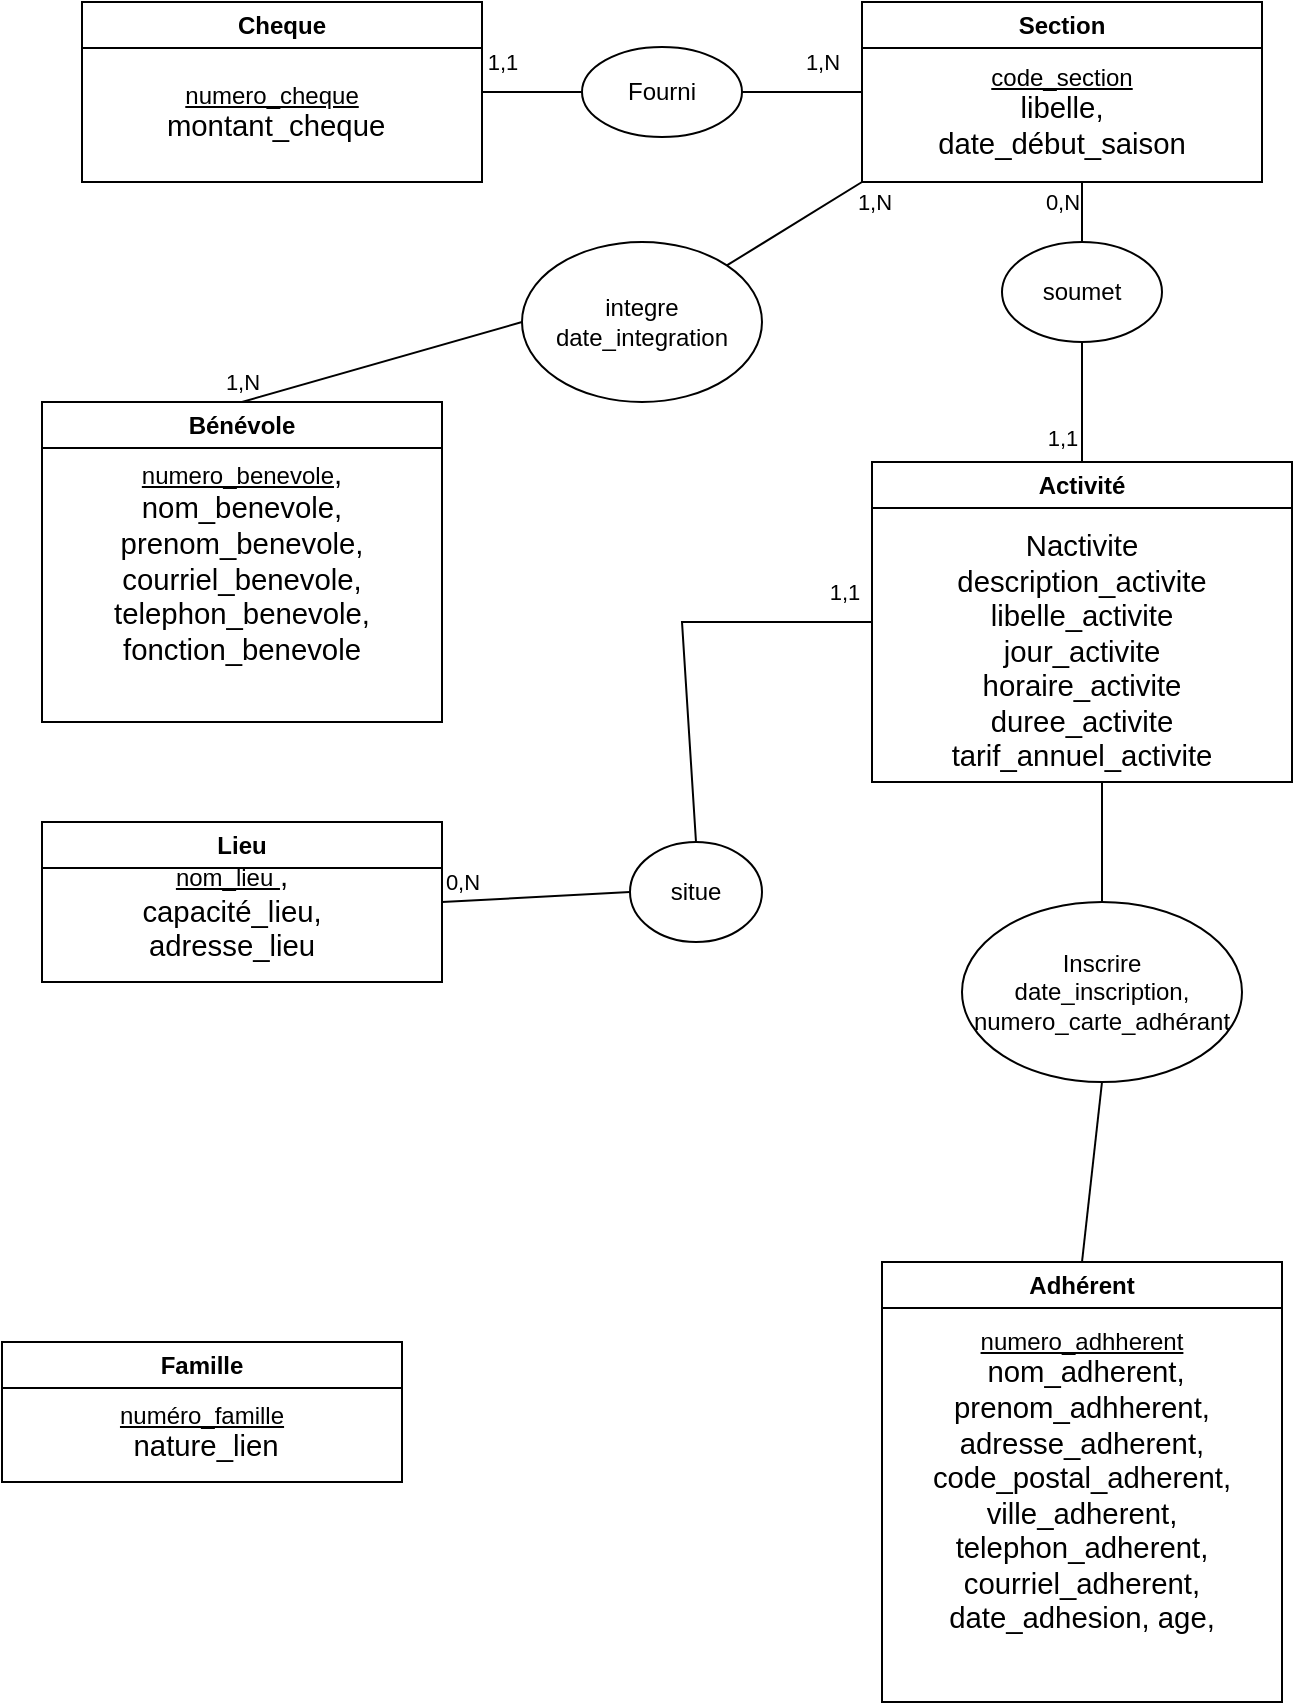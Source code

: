 <mxfile version="22.0.8" type="github">
  <diagram name="Page-1" id="Z1H5cb4nOgfpt247MVPV">
    <mxGraphModel dx="882" dy="604" grid="1" gridSize="10" guides="1" tooltips="1" connect="1" arrows="1" fold="1" page="1" pageScale="1" pageWidth="827" pageHeight="1169" math="0" shadow="0">
      <root>
        <mxCell id="0" />
        <mxCell id="1" parent="0" />
        <mxCell id="l4y7giBjrZG4BQ_seJTM-2" value="&lt;font style=&quot;vertical-align: inherit;&quot;&gt;&lt;font style=&quot;vertical-align: inherit;&quot;&gt;Famille&lt;/font&gt;&lt;/font&gt;" style="swimlane;whiteSpace=wrap;html=1;" parent="1" vertex="1">
          <mxGeometry x="10" y="700" width="200" height="70" as="geometry" />
        </mxCell>
        <mxCell id="l4y7giBjrZG4BQ_seJTM-3" value="&lt;u&gt;&lt;font style=&quot;vertical-align: inherit;&quot;&gt;&lt;font style=&quot;vertical-align: inherit;&quot;&gt;numéro_famille&lt;br&gt;&lt;/font&gt;&lt;/font&gt;&lt;/u&gt;&lt;span style=&quot;font-size:11.0pt;font-family:&amp;quot;Arial&amp;quot;,sans-serif;mso-fareast-font-family:&lt;br/&gt;NSimSun;mso-bidi-font-family:&amp;quot;Lucida Sans&amp;quot;;mso-ansi-language:FR;mso-fareast-language:&lt;br/&gt;ZH-CN;mso-bidi-language:HI&quot;&gt;&lt;font style=&quot;vertical-align: inherit;&quot;&gt;&lt;font style=&quot;vertical-align: inherit;&quot;&gt;&amp;nbsp;nature_lien&lt;/font&gt;&lt;/font&gt;&lt;/span&gt;" style="text;html=1;strokeColor=none;fillColor=none;align=center;verticalAlign=middle;whiteSpace=wrap;rounded=0;" parent="l4y7giBjrZG4BQ_seJTM-2" vertex="1">
          <mxGeometry x="70" y="30" width="60" height="30" as="geometry" />
        </mxCell>
        <mxCell id="l4y7giBjrZG4BQ_seJTM-4" value="Section" style="swimlane;whiteSpace=wrap;html=1;" parent="1" vertex="1">
          <mxGeometry x="440" y="30" width="200" height="90" as="geometry" />
        </mxCell>
        <mxCell id="l4y7giBjrZG4BQ_seJTM-5" value="&lt;u&gt;&lt;font style=&quot;vertical-align: inherit;&quot;&gt;&lt;font style=&quot;vertical-align: inherit;&quot;&gt;code_section&lt;br&gt;&lt;/font&gt;&lt;/font&gt;&lt;/u&gt;&lt;span style=&quot;font-size:11.0pt;font-family:&amp;quot;Arial&amp;quot;,sans-serif;mso-fareast-font-family:&lt;br/&gt;NSimSun;mso-bidi-font-family:&amp;quot;Lucida Sans&amp;quot;;mso-ansi-language:FR;mso-fareast-language:&lt;br/&gt;ZH-CN;mso-bidi-language:HI&quot;&gt;&lt;font style=&quot;vertical-align: inherit;&quot;&gt;&lt;font style=&quot;vertical-align: inherit;&quot;&gt;libelle, date_début_saison&lt;/font&gt;&lt;/font&gt;&lt;/span&gt;" style="text;html=1;strokeColor=none;fillColor=none;align=center;verticalAlign=middle;whiteSpace=wrap;rounded=0;" parent="l4y7giBjrZG4BQ_seJTM-4" vertex="1">
          <mxGeometry x="70" y="40" width="60" height="30" as="geometry" />
        </mxCell>
        <mxCell id="l4y7giBjrZG4BQ_seJTM-14" value="Bénévole" style="swimlane;whiteSpace=wrap;html=1;" parent="1" vertex="1">
          <mxGeometry x="30" y="230" width="200" height="160" as="geometry" />
        </mxCell>
        <mxCell id="l4y7giBjrZG4BQ_seJTM-15" value="&lt;u&gt;&lt;font style=&quot;vertical-align: inherit;&quot;&gt;&lt;font style=&quot;vertical-align: inherit;&quot;&gt;numero_benevole&lt;/font&gt;&lt;/font&gt;&lt;/u&gt;&lt;span style=&quot;font-size:11.0pt;&lt;br/&gt;font-family:&amp;quot;Arial&amp;quot;,sans-serif;mso-fareast-font-family:NSimSun;mso-bidi-font-family:&lt;br/&gt;&amp;quot;Lucida Sans&amp;quot;;mso-ansi-language:EN-US;mso-fareast-language:ZH-CN;mso-bidi-language:&lt;br/&gt;HI&quot; lang=&quot;EN-US&quot;&gt;&lt;font style=&quot;vertical-align: inherit;&quot;&gt;&lt;font style=&quot;vertical-align: inherit;&quot;&gt;, nom_benevole, prenom_benevole, courriel_benevole, telephon_benevole, fonction_benevole&lt;/font&gt;&lt;/font&gt;&lt;/span&gt;" style="text;html=1;strokeColor=none;fillColor=none;align=center;verticalAlign=middle;whiteSpace=wrap;rounded=0;" parent="l4y7giBjrZG4BQ_seJTM-14" vertex="1">
          <mxGeometry x="70" y="65" width="60" height="30" as="geometry" />
        </mxCell>
        <mxCell id="l4y7giBjrZG4BQ_seJTM-19" value="Activité" style="swimlane;whiteSpace=wrap;html=1;" parent="1" vertex="1">
          <mxGeometry x="445" y="260" width="210" height="160" as="geometry" />
        </mxCell>
        <mxCell id="l4y7giBjrZG4BQ_seJTM-20" value="&lt;font style=&quot;vertical-align: inherit;&quot;&gt;&lt;font style=&quot;vertical-align: inherit;&quot;&gt;&lt;font style=&quot;vertical-align: inherit;&quot;&gt;&lt;font style=&quot;vertical-align: inherit;&quot;&gt;&lt;font face=&quot;Arial, sans-serif&quot;&gt;&lt;span style=&quot;font-size: 11pt;&quot;&gt;Nactivite description_activite libelle_activite jour_activite horaire_activite duree_activite tarif_annuel_activite&lt;/span&gt;&lt;/font&gt;&lt;/font&gt;&lt;/font&gt;&lt;/font&gt;&lt;/font&gt;" style="text;html=1;strokeColor=none;fillColor=none;align=center;verticalAlign=middle;whiteSpace=wrap;rounded=0;" parent="l4y7giBjrZG4BQ_seJTM-19" vertex="1">
          <mxGeometry x="75" y="80" width="60" height="30" as="geometry" />
        </mxCell>
        <mxCell id="l4y7giBjrZG4BQ_seJTM-24" value="Adhérent" style="swimlane;whiteSpace=wrap;html=1;" parent="1" vertex="1">
          <mxGeometry x="450" y="660" width="200" height="220" as="geometry" />
        </mxCell>
        <mxCell id="l4y7giBjrZG4BQ_seJTM-25" value="&lt;u&gt;&lt;font style=&quot;vertical-align: inherit;&quot;&gt;&lt;font style=&quot;vertical-align: inherit;&quot;&gt;&lt;font style=&quot;vertical-align: inherit;&quot;&gt;&lt;font style=&quot;vertical-align: inherit;&quot;&gt;numero_adhherent &lt;/font&gt;&lt;/font&gt;&lt;/font&gt;&lt;/font&gt;&lt;/u&gt;&lt;span style=&quot;font-size:11.0pt;&lt;br/&gt;font-family:&amp;quot;Arial&amp;quot;,sans-serif;mso-fareast-font-family:NSimSun;mso-bidi-font-family:&lt;br/&gt;&amp;quot;Lucida Sans&amp;quot;;mso-ansi-language:EN-US;mso-fareast-language:ZH-CN;mso-bidi-language:&lt;br/&gt;HI&quot; lang=&quot;EN-US&quot;&gt;&lt;font style=&quot;vertical-align: inherit;&quot;&gt;&lt;font style=&quot;vertical-align: inherit;&quot;&gt;&lt;font style=&quot;vertical-align: inherit;&quot;&gt;&lt;font style=&quot;vertical-align: inherit;&quot;&gt;&amp;nbsp;nom_adherent, prenom_adhherent, adresse_adherent, code_postal_adherent, ville_adherent, telephon_adherent, courriel_adherent, date_adhesion, age,&lt;/font&gt;&lt;/font&gt;&lt;/font&gt;&lt;/font&gt;&lt;/span&gt;" style="text;html=1;strokeColor=none;fillColor=none;align=center;verticalAlign=middle;whiteSpace=wrap;rounded=0;" parent="l4y7giBjrZG4BQ_seJTM-24" vertex="1">
          <mxGeometry x="70" y="95" width="60" height="30" as="geometry" />
        </mxCell>
        <mxCell id="l4y7giBjrZG4BQ_seJTM-29" value="&lt;font style=&quot;vertical-align: inherit;&quot;&gt;&lt;font style=&quot;vertical-align: inherit;&quot;&gt;Cheque&lt;/font&gt;&lt;/font&gt;" style="swimlane;whiteSpace=wrap;html=1;" parent="1" vertex="1">
          <mxGeometry x="50" y="30" width="200" height="90" as="geometry" />
        </mxCell>
        <mxCell id="l4y7giBjrZG4BQ_seJTM-30" value="&lt;u&gt;&lt;font style=&quot;vertical-align: inherit;&quot;&gt;&lt;font style=&quot;vertical-align: inherit;&quot;&gt;numero_cheque&lt;br&gt;&lt;/font&gt;&lt;/font&gt;&lt;/u&gt;&lt;span style=&quot;font-size:11.0pt;font-family:&amp;quot;Arial&amp;quot;,sans-serif;mso-fareast-font-family:&lt;br/&gt;NSimSun;mso-bidi-font-family:&amp;quot;Lucida Sans&amp;quot;;mso-ansi-language:FR;mso-fareast-language:&lt;br/&gt;ZH-CN;mso-bidi-language:HI&quot;&gt;&lt;font style=&quot;vertical-align: inherit;&quot;&gt;&lt;font style=&quot;vertical-align: inherit;&quot;&gt;&amp;nbsp;montant_cheque&lt;/font&gt;&lt;/font&gt;&lt;/span&gt;" style="text;html=1;strokeColor=none;fillColor=none;align=center;verticalAlign=middle;whiteSpace=wrap;rounded=0;" parent="l4y7giBjrZG4BQ_seJTM-29" vertex="1">
          <mxGeometry x="65" y="40" width="60" height="30" as="geometry" />
        </mxCell>
        <mxCell id="l4y7giBjrZG4BQ_seJTM-32" value="Lieu" style="swimlane;whiteSpace=wrap;html=1;" parent="1" vertex="1">
          <mxGeometry x="30" y="440" width="200" height="80" as="geometry" />
        </mxCell>
        <mxCell id="l4y7giBjrZG4BQ_seJTM-33" value="&lt;u&gt;&lt;font style=&quot;vertical-align: inherit;&quot;&gt;&lt;font style=&quot;vertical-align: inherit;&quot;&gt;nom_lieu &lt;/font&gt;&lt;/font&gt;&lt;/u&gt;&lt;span style=&quot;font-size:11.0pt;font-family:&amp;quot;Arial&amp;quot;,sans-serif;mso-fareast-font-family:&lt;br/&gt;NSimSun;mso-bidi-font-family:&amp;quot;Lucida Sans&amp;quot;;mso-ansi-language:FR;mso-fareast-language:&lt;br/&gt;ZH-CN;mso-bidi-language:HI&quot;&gt;&lt;font style=&quot;vertical-align: inherit;&quot;&gt;&lt;font style=&quot;vertical-align: inherit;&quot;&gt;, capacité&lt;/font&gt;&lt;/font&gt;&lt;/span&gt;&lt;span style=&quot;font-size:11.0pt;font-family:&lt;br/&gt;&amp;quot;Arial&amp;quot;,sans-serif;mso-fareast-font-family:NSimSun;mso-bidi-font-family:&amp;quot;Lucida Sans&amp;quot;;&lt;br/&gt;mso-ansi-language:FR;mso-fareast-language:ZH-CN;mso-bidi-language:HI&quot;&gt;&lt;font style=&quot;vertical-align: inherit;&quot;&gt;&lt;font style=&quot;vertical-align: inherit;&quot;&gt;_lieu, adresse_lieu&lt;/font&gt;&lt;/font&gt;&lt;/span&gt;" style="text;html=1;strokeColor=none;fillColor=none;align=center;verticalAlign=middle;whiteSpace=wrap;rounded=0;" parent="l4y7giBjrZG4BQ_seJTM-32" vertex="1">
          <mxGeometry x="65" y="30" width="60" height="30" as="geometry" />
        </mxCell>
        <mxCell id="yP5zEzGh9lMOg15uP4kJ-4" value="&lt;font style=&quot;vertical-align: inherit;&quot;&gt;&lt;font style=&quot;vertical-align: inherit;&quot;&gt;soumet&lt;/font&gt;&lt;/font&gt;" style="ellipse;whiteSpace=wrap;html=1;" vertex="1" parent="1">
          <mxGeometry x="510" y="150" width="80" height="50" as="geometry" />
        </mxCell>
        <mxCell id="yP5zEzGh9lMOg15uP4kJ-5" value="" style="endArrow=none;html=1;rounded=0;entryX=0.5;entryY=1;entryDx=0;entryDy=0;exitX=0.5;exitY=0;exitDx=0;exitDy=0;" edge="1" parent="1" source="l4y7giBjrZG4BQ_seJTM-19" target="yP5zEzGh9lMOg15uP4kJ-4">
          <mxGeometry width="50" height="50" relative="1" as="geometry">
            <mxPoint x="520" y="250" as="sourcePoint" />
            <mxPoint x="570" y="200" as="targetPoint" />
          </mxGeometry>
        </mxCell>
        <mxCell id="yP5zEzGh9lMOg15uP4kJ-11" value="&lt;font style=&quot;vertical-align: inherit;&quot;&gt;&lt;font style=&quot;vertical-align: inherit;&quot;&gt;1,1&lt;/font&gt;&lt;/font&gt;" style="edgeLabel;html=1;align=center;verticalAlign=middle;resizable=0;points=[];" vertex="1" connectable="0" parent="yP5zEzGh9lMOg15uP4kJ-5">
          <mxGeometry x="-0.6" y="1" relative="1" as="geometry">
            <mxPoint x="-9" as="offset" />
          </mxGeometry>
        </mxCell>
        <mxCell id="yP5zEzGh9lMOg15uP4kJ-10" value="" style="endArrow=none;html=1;rounded=0;exitX=0.5;exitY=0;exitDx=0;exitDy=0;" edge="1" parent="1" source="yP5zEzGh9lMOg15uP4kJ-4">
          <mxGeometry width="50" height="50" relative="1" as="geometry">
            <mxPoint x="530" y="180" as="sourcePoint" />
            <mxPoint x="550" y="120" as="targetPoint" />
          </mxGeometry>
        </mxCell>
        <mxCell id="yP5zEzGh9lMOg15uP4kJ-12" value="&lt;font style=&quot;vertical-align: inherit;&quot;&gt;&lt;font style=&quot;vertical-align: inherit;&quot;&gt;0,N&lt;/font&gt;&lt;/font&gt;" style="edgeLabel;html=1;align=center;verticalAlign=middle;resizable=0;points=[];" vertex="1" connectable="0" parent="yP5zEzGh9lMOg15uP4kJ-10">
          <mxGeometry y="-9" relative="1" as="geometry">
            <mxPoint x="-19" y="-5" as="offset" />
          </mxGeometry>
        </mxCell>
        <mxCell id="yP5zEzGh9lMOg15uP4kJ-13" value="&lt;font style=&quot;vertical-align: inherit;&quot;&gt;&lt;font style=&quot;vertical-align: inherit;&quot;&gt;Fourni&lt;/font&gt;&lt;/font&gt;" style="ellipse;whiteSpace=wrap;html=1;" vertex="1" parent="1">
          <mxGeometry x="300" y="52.5" width="80" height="45" as="geometry" />
        </mxCell>
        <mxCell id="yP5zEzGh9lMOg15uP4kJ-14" value="" style="endArrow=none;html=1;rounded=0;entryX=0;entryY=0.5;entryDx=0;entryDy=0;exitX=1;exitY=0.5;exitDx=0;exitDy=0;" edge="1" parent="1" source="yP5zEzGh9lMOg15uP4kJ-13" target="l4y7giBjrZG4BQ_seJTM-4">
          <mxGeometry width="50" height="50" relative="1" as="geometry">
            <mxPoint x="380" y="120" as="sourcePoint" />
            <mxPoint x="450" y="80" as="targetPoint" />
          </mxGeometry>
        </mxCell>
        <mxCell id="yP5zEzGh9lMOg15uP4kJ-16" value="&lt;font style=&quot;vertical-align: inherit;&quot;&gt;&lt;font style=&quot;vertical-align: inherit;&quot;&gt;1,N&lt;/font&gt;&lt;/font&gt;" style="edgeLabel;html=1;align=center;verticalAlign=middle;resizable=0;points=[];" vertex="1" connectable="0" parent="yP5zEzGh9lMOg15uP4kJ-14">
          <mxGeometry x="-0.2" y="-3" relative="1" as="geometry">
            <mxPoint x="16" y="-18" as="offset" />
          </mxGeometry>
        </mxCell>
        <mxCell id="yP5zEzGh9lMOg15uP4kJ-15" value="" style="endArrow=none;html=1;rounded=0;entryX=0;entryY=0.5;entryDx=0;entryDy=0;exitX=1;exitY=0.5;exitDx=0;exitDy=0;" edge="1" parent="1" source="l4y7giBjrZG4BQ_seJTM-29" target="yP5zEzGh9lMOg15uP4kJ-13">
          <mxGeometry width="50" height="50" relative="1" as="geometry">
            <mxPoint x="250" y="100" as="sourcePoint" />
            <mxPoint x="300" y="50" as="targetPoint" />
          </mxGeometry>
        </mxCell>
        <mxCell id="yP5zEzGh9lMOg15uP4kJ-17" value="&lt;font style=&quot;vertical-align: inherit;&quot;&gt;&lt;font style=&quot;vertical-align: inherit;&quot;&gt;1,1&lt;/font&gt;&lt;/font&gt;" style="edgeLabel;html=1;align=center;verticalAlign=middle;resizable=0;points=[];" vertex="1" connectable="0" parent="yP5zEzGh9lMOg15uP4kJ-15">
          <mxGeometry x="-0.16" y="7" relative="1" as="geometry">
            <mxPoint x="-11" y="-8" as="offset" />
          </mxGeometry>
        </mxCell>
        <mxCell id="yP5zEzGh9lMOg15uP4kJ-18" value="&lt;font style=&quot;vertical-align: inherit;&quot;&gt;&lt;font style=&quot;vertical-align: inherit;&quot;&gt;integre&lt;br&gt;date_integration&lt;br&gt;&lt;/font&gt;&lt;/font&gt;" style="ellipse;whiteSpace=wrap;html=1;" vertex="1" parent="1">
          <mxGeometry x="270" y="150" width="120" height="80" as="geometry" />
        </mxCell>
        <mxCell id="yP5zEzGh9lMOg15uP4kJ-19" value="" style="endArrow=none;html=1;rounded=0;exitX=1;exitY=0;exitDx=0;exitDy=0;" edge="1" parent="1" source="yP5zEzGh9lMOg15uP4kJ-18">
          <mxGeometry width="50" height="50" relative="1" as="geometry">
            <mxPoint x="390" y="170" as="sourcePoint" />
            <mxPoint x="440" y="120" as="targetPoint" />
          </mxGeometry>
        </mxCell>
        <mxCell id="yP5zEzGh9lMOg15uP4kJ-22" value="&lt;font style=&quot;vertical-align: inherit;&quot;&gt;&lt;font style=&quot;vertical-align: inherit;&quot;&gt;1,N&lt;/font&gt;&lt;/font&gt;" style="edgeLabel;html=1;align=center;verticalAlign=middle;resizable=0;points=[];" vertex="1" connectable="0" parent="yP5zEzGh9lMOg15uP4kJ-19">
          <mxGeometry x="0.531" relative="1" as="geometry">
            <mxPoint x="21" as="offset" />
          </mxGeometry>
        </mxCell>
        <mxCell id="yP5zEzGh9lMOg15uP4kJ-20" value="" style="endArrow=none;html=1;rounded=0;entryX=0;entryY=0.5;entryDx=0;entryDy=0;exitX=0.5;exitY=0;exitDx=0;exitDy=0;" edge="1" parent="1" source="l4y7giBjrZG4BQ_seJTM-14" target="yP5zEzGh9lMOg15uP4kJ-18">
          <mxGeometry width="50" height="50" relative="1" as="geometry">
            <mxPoint x="230" y="260" as="sourcePoint" />
            <mxPoint x="280" y="210" as="targetPoint" />
          </mxGeometry>
        </mxCell>
        <mxCell id="yP5zEzGh9lMOg15uP4kJ-23" value="&lt;font style=&quot;vertical-align: inherit;&quot;&gt;&lt;font style=&quot;vertical-align: inherit;&quot;&gt;1,N&lt;/font&gt;&lt;/font&gt;" style="edgeLabel;html=1;align=center;verticalAlign=middle;resizable=0;points=[];" vertex="1" connectable="0" parent="yP5zEzGh9lMOg15uP4kJ-20">
          <mxGeometry x="-0.383" y="4" relative="1" as="geometry">
            <mxPoint x="-42" y="6" as="offset" />
          </mxGeometry>
        </mxCell>
        <mxCell id="yP5zEzGh9lMOg15uP4kJ-24" value="&lt;font style=&quot;vertical-align: inherit;&quot;&gt;&lt;font style=&quot;vertical-align: inherit;&quot;&gt;situe&lt;/font&gt;&lt;/font&gt;" style="ellipse;whiteSpace=wrap;html=1;" vertex="1" parent="1">
          <mxGeometry x="324" y="450" width="66" height="50" as="geometry" />
        </mxCell>
        <mxCell id="yP5zEzGh9lMOg15uP4kJ-25" value="" style="endArrow=none;html=1;rounded=0;entryX=0;entryY=0.5;entryDx=0;entryDy=0;exitX=0.5;exitY=0;exitDx=0;exitDy=0;" edge="1" parent="1" source="yP5zEzGh9lMOg15uP4kJ-24" target="l4y7giBjrZG4BQ_seJTM-19">
          <mxGeometry width="50" height="50" relative="1" as="geometry">
            <mxPoint x="340" y="340" as="sourcePoint" />
            <mxPoint x="360" y="320" as="targetPoint" />
            <Array as="points">
              <mxPoint x="350" y="340" />
            </Array>
          </mxGeometry>
        </mxCell>
        <mxCell id="yP5zEzGh9lMOg15uP4kJ-27" value="&lt;font style=&quot;vertical-align: inherit;&quot;&gt;&lt;font style=&quot;vertical-align: inherit;&quot;&gt;1,1&lt;/font&gt;&lt;/font&gt;" style="edgeLabel;html=1;align=center;verticalAlign=middle;resizable=0;points=[];" vertex="1" connectable="0" parent="yP5zEzGh9lMOg15uP4kJ-25">
          <mxGeometry x="0.708" y="3" relative="1" as="geometry">
            <mxPoint x="15" y="-12" as="offset" />
          </mxGeometry>
        </mxCell>
        <mxCell id="yP5zEzGh9lMOg15uP4kJ-26" value="" style="endArrow=none;html=1;rounded=0;entryX=0;entryY=0.5;entryDx=0;entryDy=0;exitX=1;exitY=0.5;exitDx=0;exitDy=0;" edge="1" parent="1" source="l4y7giBjrZG4BQ_seJTM-32" target="yP5zEzGh9lMOg15uP4kJ-24">
          <mxGeometry width="50" height="50" relative="1" as="geometry">
            <mxPoint x="240" y="510" as="sourcePoint" />
            <mxPoint x="290" y="460" as="targetPoint" />
          </mxGeometry>
        </mxCell>
        <mxCell id="yP5zEzGh9lMOg15uP4kJ-28" value="&lt;font style=&quot;vertical-align: inherit;&quot;&gt;&lt;font style=&quot;vertical-align: inherit;&quot;&gt;0,N&lt;/font&gt;&lt;/font&gt;" style="edgeLabel;html=1;align=center;verticalAlign=middle;resizable=0;points=[];" vertex="1" connectable="0" parent="yP5zEzGh9lMOg15uP4kJ-26">
          <mxGeometry x="-0.677" y="4" relative="1" as="geometry">
            <mxPoint x="-5" y="-5" as="offset" />
          </mxGeometry>
        </mxCell>
        <mxCell id="yP5zEzGh9lMOg15uP4kJ-29" value="&lt;div&gt;&lt;font style=&quot;vertical-align: inherit;&quot;&gt;&lt;font style=&quot;vertical-align: inherit;&quot;&gt;&lt;font style=&quot;vertical-align: inherit;&quot;&gt;&lt;font style=&quot;vertical-align: inherit;&quot;&gt;&lt;font style=&quot;vertical-align: inherit;&quot;&gt;&lt;font style=&quot;vertical-align: inherit;&quot;&gt;Inscrire&lt;/font&gt;&lt;/font&gt;&lt;/font&gt;&lt;/font&gt;&lt;/font&gt;&lt;/font&gt;&lt;/div&gt;&lt;div&gt;&lt;font style=&quot;vertical-align: inherit;&quot;&gt;&lt;font style=&quot;vertical-align: inherit;&quot;&gt;date_inscription, numero_carte_adhérant&lt;/font&gt;&lt;/font&gt;&lt;br&gt;&lt;/div&gt;" style="ellipse;whiteSpace=wrap;html=1;" vertex="1" parent="1">
          <mxGeometry x="490" y="480" width="140" height="90" as="geometry" />
        </mxCell>
        <mxCell id="yP5zEzGh9lMOg15uP4kJ-30" value="" style="endArrow=none;html=1;rounded=0;exitX=0.5;exitY=0;exitDx=0;exitDy=0;" edge="1" parent="1" source="yP5zEzGh9lMOg15uP4kJ-29">
          <mxGeometry width="50" height="50" relative="1" as="geometry">
            <mxPoint x="530" y="480" as="sourcePoint" />
            <mxPoint x="560" y="420" as="targetPoint" />
          </mxGeometry>
        </mxCell>
        <mxCell id="yP5zEzGh9lMOg15uP4kJ-31" value="" style="endArrow=none;html=1;rounded=0;entryX=0.5;entryY=1;entryDx=0;entryDy=0;exitX=0.5;exitY=0;exitDx=0;exitDy=0;" edge="1" parent="1" source="l4y7giBjrZG4BQ_seJTM-24" target="yP5zEzGh9lMOg15uP4kJ-29">
          <mxGeometry width="50" height="50" relative="1" as="geometry">
            <mxPoint x="535" y="655" as="sourcePoint" />
            <mxPoint x="570" y="590" as="targetPoint" />
          </mxGeometry>
        </mxCell>
      </root>
    </mxGraphModel>
  </diagram>
</mxfile>
